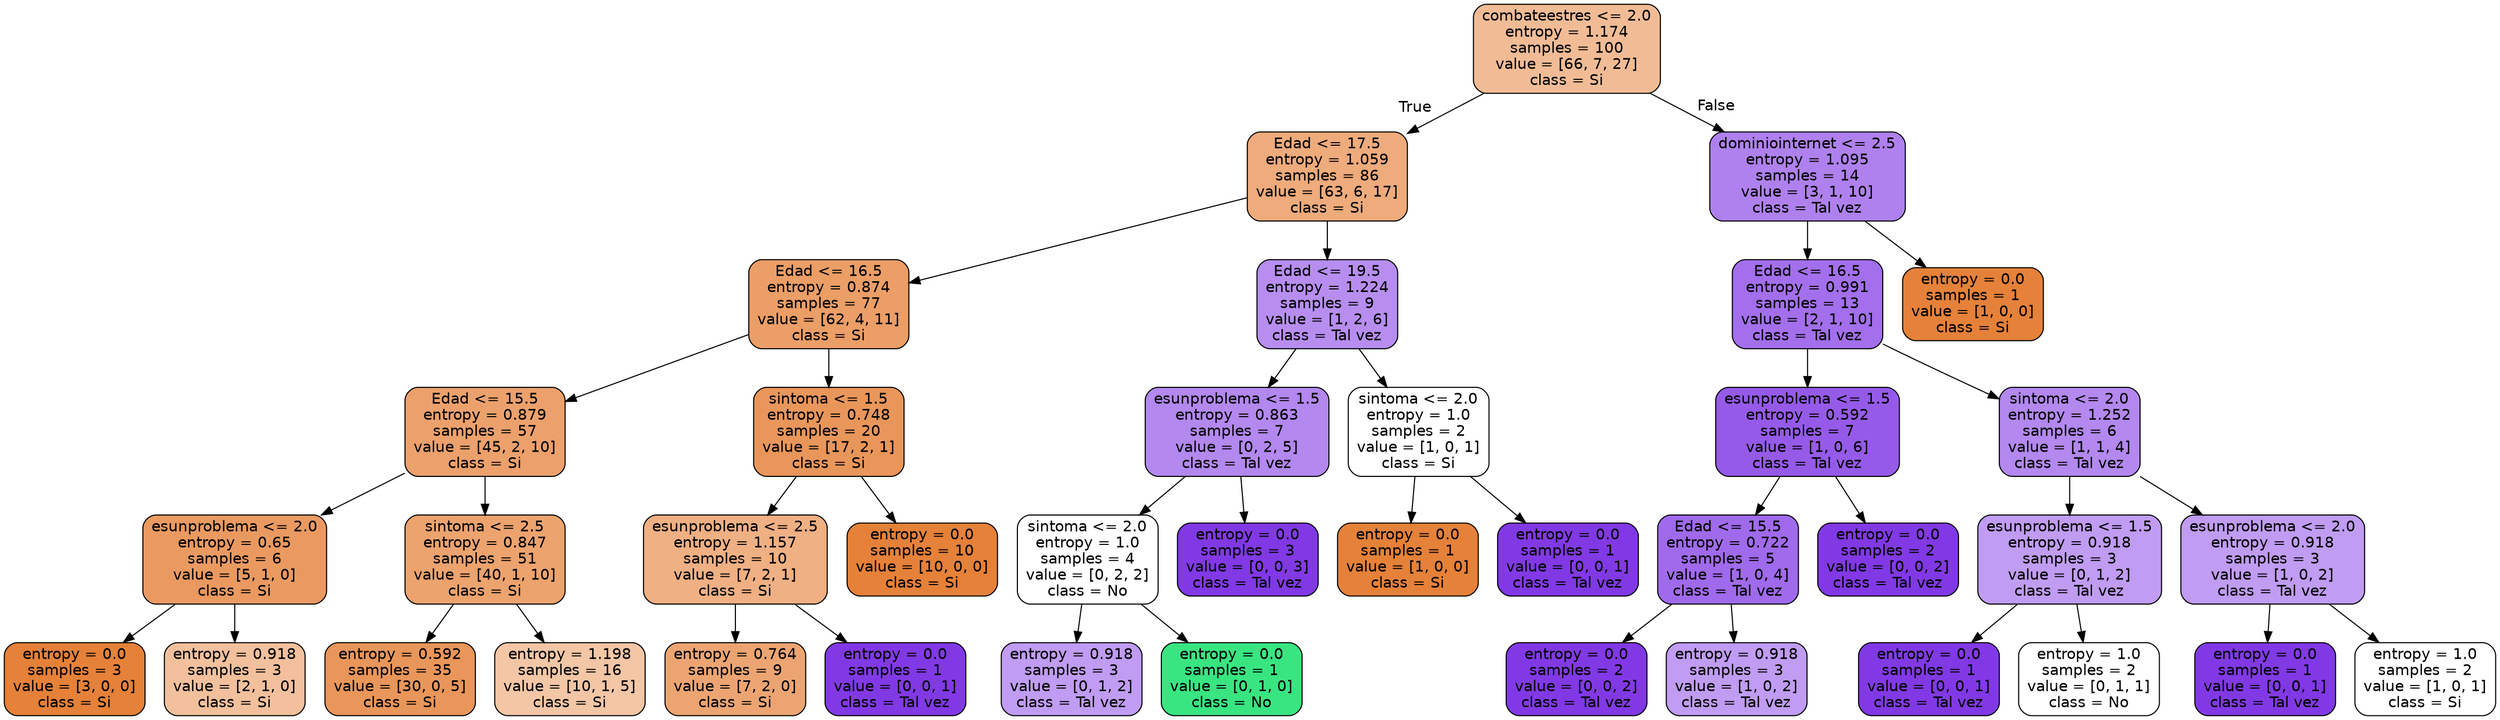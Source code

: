 digraph Tree {
node [shape=box, style="filled, rounded", color="black", fontname=helvetica] ;
edge [fontname=helvetica] ;
0 [label="combateestres <= 2.0\nentropy = 1.174\nsamples = 100\nvalue = [66, 7, 27]\nclass = Si", fillcolor="#f1bc95"] ;
1 [label="Edad <= 17.5\nentropy = 1.059\nsamples = 86\nvalue = [63, 6, 17]\nclass = Si", fillcolor="#eeab7b"] ;
0 -> 1 [labeldistance=2.5, labelangle=45, headlabel="True"] ;
2 [label="Edad <= 16.5\nentropy = 0.874\nsamples = 77\nvalue = [62, 4, 11]\nclass = Si", fillcolor="#eb9e66"] ;
1 -> 2 ;
3 [label="Edad <= 15.5\nentropy = 0.879\nsamples = 57\nvalue = [45, 2, 10]\nclass = Si", fillcolor="#eca16c"] ;
2 -> 3 ;
4 [label="esunproblema <= 2.0\nentropy = 0.65\nsamples = 6\nvalue = [5, 1, 0]\nclass = Si", fillcolor="#ea9a61"] ;
3 -> 4 ;
5 [label="entropy = 0.0\nsamples = 3\nvalue = [3, 0, 0]\nclass = Si", fillcolor="#e58139"] ;
4 -> 5 ;
6 [label="entropy = 0.918\nsamples = 3\nvalue = [2, 1, 0]\nclass = Si", fillcolor="#f2c09c"] ;
4 -> 6 ;
7 [label="sintoma <= 2.5\nentropy = 0.847\nsamples = 51\nvalue = [40, 1, 10]\nclass = Si", fillcolor="#eca36e"] ;
3 -> 7 ;
8 [label="entropy = 0.592\nsamples = 35\nvalue = [30, 0, 5]\nclass = Si", fillcolor="#e9965a"] ;
7 -> 8 ;
9 [label="entropy = 1.198\nsamples = 16\nvalue = [10, 1, 5]\nclass = Si", fillcolor="#f3c6a5"] ;
7 -> 9 ;
10 [label="sintoma <= 1.5\nentropy = 0.748\nsamples = 20\nvalue = [17, 2, 1]\nclass = Si", fillcolor="#e9965a"] ;
2 -> 10 ;
11 [label="esunproblema <= 2.5\nentropy = 1.157\nsamples = 10\nvalue = [7, 2, 1]\nclass = Si", fillcolor="#efb083"] ;
10 -> 11 ;
12 [label="entropy = 0.764\nsamples = 9\nvalue = [7, 2, 0]\nclass = Si", fillcolor="#eca572"] ;
11 -> 12 ;
13 [label="entropy = 0.0\nsamples = 1\nvalue = [0, 0, 1]\nclass = Tal vez", fillcolor="#8139e5"] ;
11 -> 13 ;
14 [label="entropy = 0.0\nsamples = 10\nvalue = [10, 0, 0]\nclass = Si", fillcolor="#e58139"] ;
10 -> 14 ;
15 [label="Edad <= 19.5\nentropy = 1.224\nsamples = 9\nvalue = [1, 2, 6]\nclass = Tal vez", fillcolor="#b78ef0"] ;
1 -> 15 ;
16 [label="esunproblema <= 1.5\nentropy = 0.863\nsamples = 7\nvalue = [0, 2, 5]\nclass = Tal vez", fillcolor="#b388ef"] ;
15 -> 16 ;
17 [label="sintoma <= 2.0\nentropy = 1.0\nsamples = 4\nvalue = [0, 2, 2]\nclass = No", fillcolor="#ffffff"] ;
16 -> 17 ;
18 [label="entropy = 0.918\nsamples = 3\nvalue = [0, 1, 2]\nclass = Tal vez", fillcolor="#c09cf2"] ;
17 -> 18 ;
19 [label="entropy = 0.0\nsamples = 1\nvalue = [0, 1, 0]\nclass = No", fillcolor="#39e581"] ;
17 -> 19 ;
20 [label="entropy = 0.0\nsamples = 3\nvalue = [0, 0, 3]\nclass = Tal vez", fillcolor="#8139e5"] ;
16 -> 20 ;
21 [label="sintoma <= 2.0\nentropy = 1.0\nsamples = 2\nvalue = [1, 0, 1]\nclass = Si", fillcolor="#ffffff"] ;
15 -> 21 ;
22 [label="entropy = 0.0\nsamples = 1\nvalue = [1, 0, 0]\nclass = Si", fillcolor="#e58139"] ;
21 -> 22 ;
23 [label="entropy = 0.0\nsamples = 1\nvalue = [0, 0, 1]\nclass = Tal vez", fillcolor="#8139e5"] ;
21 -> 23 ;
24 [label="dominiointernet <= 2.5\nentropy = 1.095\nsamples = 14\nvalue = [3, 1, 10]\nclass = Tal vez", fillcolor="#af81ee"] ;
0 -> 24 [labeldistance=2.5, labelangle=-45, headlabel="False"] ;
25 [label="Edad <= 16.5\nentropy = 0.991\nsamples = 13\nvalue = [2, 1, 10]\nclass = Tal vez", fillcolor="#a36fec"] ;
24 -> 25 ;
26 [label="esunproblema <= 1.5\nentropy = 0.592\nsamples = 7\nvalue = [1, 0, 6]\nclass = Tal vez", fillcolor="#965ae9"] ;
25 -> 26 ;
27 [label="Edad <= 15.5\nentropy = 0.722\nsamples = 5\nvalue = [1, 0, 4]\nclass = Tal vez", fillcolor="#a06aec"] ;
26 -> 27 ;
28 [label="entropy = 0.0\nsamples = 2\nvalue = [0, 0, 2]\nclass = Tal vez", fillcolor="#8139e5"] ;
27 -> 28 ;
29 [label="entropy = 0.918\nsamples = 3\nvalue = [1, 0, 2]\nclass = Tal vez", fillcolor="#c09cf2"] ;
27 -> 29 ;
30 [label="entropy = 0.0\nsamples = 2\nvalue = [0, 0, 2]\nclass = Tal vez", fillcolor="#8139e5"] ;
26 -> 30 ;
31 [label="sintoma <= 2.0\nentropy = 1.252\nsamples = 6\nvalue = [1, 1, 4]\nclass = Tal vez", fillcolor="#b388ef"] ;
25 -> 31 ;
32 [label="esunproblema <= 1.5\nentropy = 0.918\nsamples = 3\nvalue = [0, 1, 2]\nclass = Tal vez", fillcolor="#c09cf2"] ;
31 -> 32 ;
33 [label="entropy = 0.0\nsamples = 1\nvalue = [0, 0, 1]\nclass = Tal vez", fillcolor="#8139e5"] ;
32 -> 33 ;
34 [label="entropy = 1.0\nsamples = 2\nvalue = [0, 1, 1]\nclass = No", fillcolor="#ffffff"] ;
32 -> 34 ;
35 [label="esunproblema <= 2.0\nentropy = 0.918\nsamples = 3\nvalue = [1, 0, 2]\nclass = Tal vez", fillcolor="#c09cf2"] ;
31 -> 35 ;
36 [label="entropy = 0.0\nsamples = 1\nvalue = [0, 0, 1]\nclass = Tal vez", fillcolor="#8139e5"] ;
35 -> 36 ;
37 [label="entropy = 1.0\nsamples = 2\nvalue = [1, 0, 1]\nclass = Si", fillcolor="#ffffff"] ;
35 -> 37 ;
38 [label="entropy = 0.0\nsamples = 1\nvalue = [1, 0, 0]\nclass = Si", fillcolor="#e58139"] ;
24 -> 38 ;
}